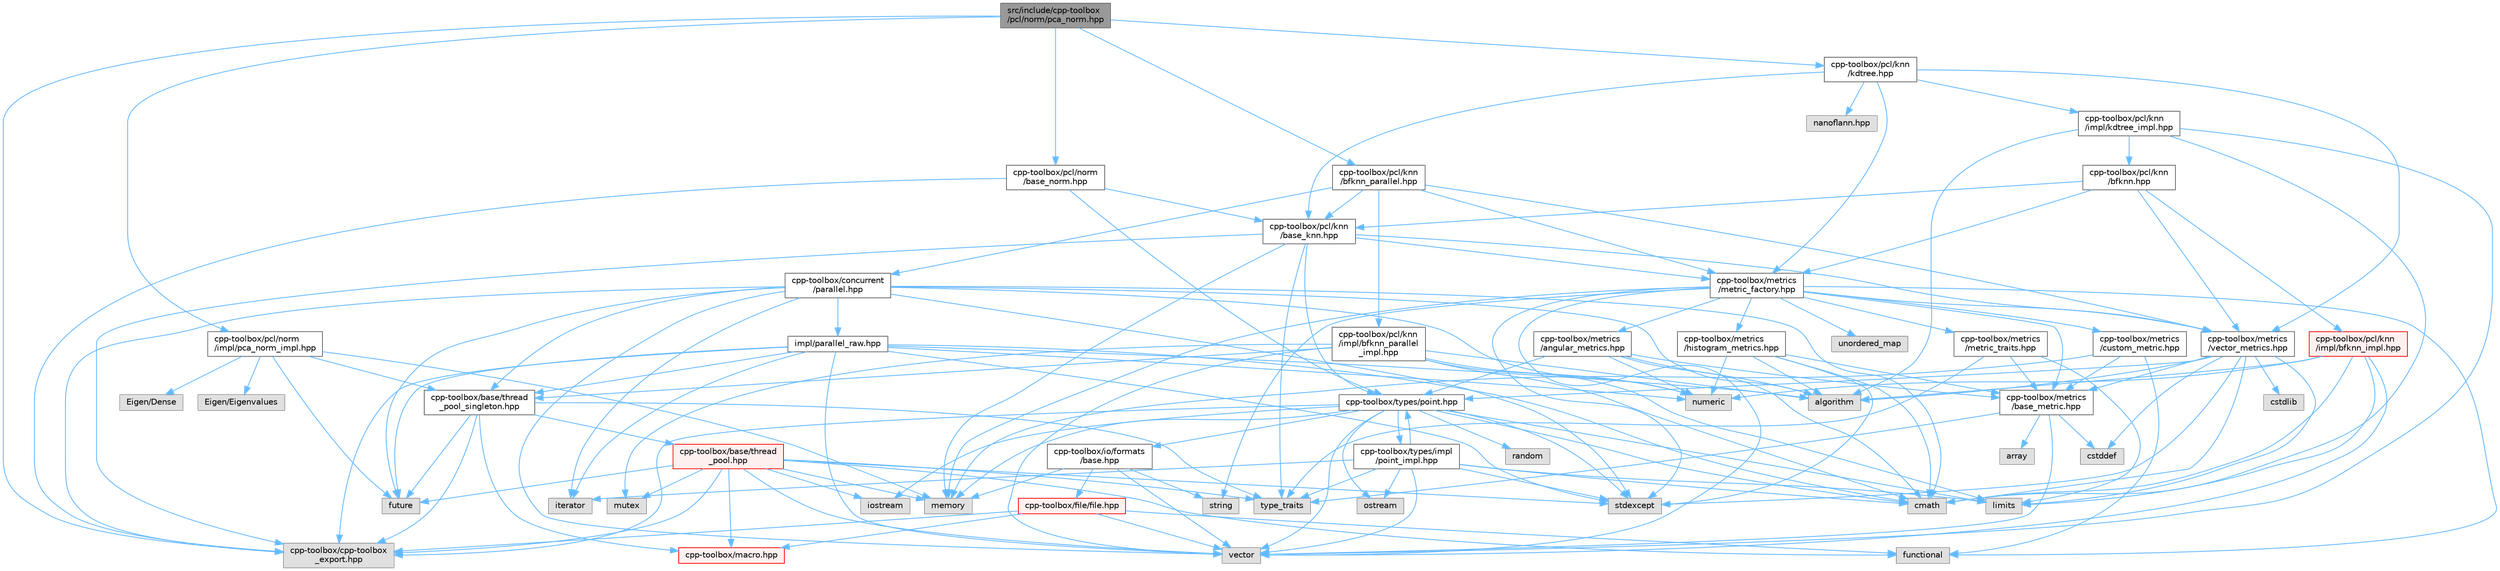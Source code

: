 digraph "src/include/cpp-toolbox/pcl/norm/pca_norm.hpp"
{
 // LATEX_PDF_SIZE
  bgcolor="transparent";
  edge [fontname=Helvetica,fontsize=10,labelfontname=Helvetica,labelfontsize=10];
  node [fontname=Helvetica,fontsize=10,shape=box,height=0.2,width=0.4];
  Node1 [id="Node000001",label="src/include/cpp-toolbox\l/pcl/norm/pca_norm.hpp",height=0.2,width=0.4,color="gray40", fillcolor="grey60", style="filled", fontcolor="black",tooltip=" "];
  Node1 -> Node2 [id="edge1_Node000001_Node000002",color="steelblue1",style="solid",tooltip=" "];
  Node2 [id="Node000002",label="cpp-toolbox/cpp-toolbox\l_export.hpp",height=0.2,width=0.4,color="grey60", fillcolor="#E0E0E0", style="filled",tooltip=" "];
  Node1 -> Node3 [id="edge2_Node000001_Node000003",color="steelblue1",style="solid",tooltip=" "];
  Node3 [id="Node000003",label="cpp-toolbox/pcl/knn\l/bfknn_parallel.hpp",height=0.2,width=0.4,color="grey40", fillcolor="white", style="filled",URL="$bfknn__parallel_8hpp.html",tooltip=" "];
  Node3 -> Node4 [id="edge3_Node000003_Node000004",color="steelblue1",style="solid",tooltip=" "];
  Node4 [id="Node000004",label="cpp-toolbox/concurrent\l/parallel.hpp",height=0.2,width=0.4,color="grey40", fillcolor="white", style="filled",URL="$parallel_8hpp.html",tooltip=" "];
  Node4 -> Node5 [id="edge4_Node000004_Node000005",color="steelblue1",style="solid",tooltip=" "];
  Node5 [id="Node000005",label="algorithm",height=0.2,width=0.4,color="grey60", fillcolor="#E0E0E0", style="filled",tooltip=" "];
  Node4 -> Node6 [id="edge5_Node000004_Node000006",color="steelblue1",style="solid",tooltip=" "];
  Node6 [id="Node000006",label="cmath",height=0.2,width=0.4,color="grey60", fillcolor="#E0E0E0", style="filled",tooltip=" "];
  Node4 -> Node7 [id="edge6_Node000004_Node000007",color="steelblue1",style="solid",tooltip=" "];
  Node7 [id="Node000007",label="future",height=0.2,width=0.4,color="grey60", fillcolor="#E0E0E0", style="filled",tooltip=" "];
  Node4 -> Node8 [id="edge7_Node000004_Node000008",color="steelblue1",style="solid",tooltip=" "];
  Node8 [id="Node000008",label="iterator",height=0.2,width=0.4,color="grey60", fillcolor="#E0E0E0", style="filled",tooltip=" "];
  Node4 -> Node9 [id="edge8_Node000004_Node000009",color="steelblue1",style="solid",tooltip=" "];
  Node9 [id="Node000009",label="numeric",height=0.2,width=0.4,color="grey60", fillcolor="#E0E0E0", style="filled",tooltip=" "];
  Node4 -> Node10 [id="edge9_Node000004_Node000010",color="steelblue1",style="solid",tooltip=" "];
  Node10 [id="Node000010",label="stdexcept",height=0.2,width=0.4,color="grey60", fillcolor="#E0E0E0", style="filled",tooltip=" "];
  Node4 -> Node11 [id="edge10_Node000004_Node000011",color="steelblue1",style="solid",tooltip=" "];
  Node11 [id="Node000011",label="vector",height=0.2,width=0.4,color="grey60", fillcolor="#E0E0E0", style="filled",tooltip=" "];
  Node4 -> Node2 [id="edge11_Node000004_Node000002",color="steelblue1",style="solid",tooltip=" "];
  Node4 -> Node12 [id="edge12_Node000004_Node000012",color="steelblue1",style="solid",tooltip=" "];
  Node12 [id="Node000012",label="cpp-toolbox/base/thread\l_pool_singleton.hpp",height=0.2,width=0.4,color="grey40", fillcolor="white", style="filled",URL="$thread__pool__singleton_8hpp.html",tooltip=" "];
  Node12 -> Node7 [id="edge13_Node000012_Node000007",color="steelblue1",style="solid",tooltip=" "];
  Node12 -> Node13 [id="edge14_Node000012_Node000013",color="steelblue1",style="solid",tooltip=" "];
  Node13 [id="Node000013",label="type_traits",height=0.2,width=0.4,color="grey60", fillcolor="#E0E0E0", style="filled",tooltip=" "];
  Node12 -> Node2 [id="edge15_Node000012_Node000002",color="steelblue1",style="solid",tooltip=" "];
  Node12 -> Node14 [id="edge16_Node000012_Node000014",color="steelblue1",style="solid",tooltip=" "];
  Node14 [id="Node000014",label="cpp-toolbox/macro.hpp",height=0.2,width=0.4,color="red", fillcolor="#FFF0F0", style="filled",URL="$macro_8hpp.html",tooltip="通用的编译器、平台、架构检测和实用宏定义 / Common macros for compiler, platform, architecture detection and utility macro..."];
  Node12 -> Node19 [id="edge17_Node000012_Node000019",color="steelblue1",style="solid",tooltip=" "];
  Node19 [id="Node000019",label="cpp-toolbox/base/thread\l_pool.hpp",height=0.2,width=0.4,color="red", fillcolor="#FFF0F0", style="filled",URL="$thread__pool_8hpp.html",tooltip=" "];
  Node19 -> Node22 [id="edge18_Node000019_Node000022",color="steelblue1",style="solid",tooltip=" "];
  Node22 [id="Node000022",label="functional",height=0.2,width=0.4,color="grey60", fillcolor="#E0E0E0", style="filled",tooltip=" "];
  Node19 -> Node7 [id="edge19_Node000019_Node000007",color="steelblue1",style="solid",tooltip=" "];
  Node19 -> Node23 [id="edge20_Node000019_Node000023",color="steelblue1",style="solid",tooltip=" "];
  Node23 [id="Node000023",label="iostream",height=0.2,width=0.4,color="grey60", fillcolor="#E0E0E0", style="filled",tooltip=" "];
  Node19 -> Node24 [id="edge21_Node000019_Node000024",color="steelblue1",style="solid",tooltip=" "];
  Node24 [id="Node000024",label="memory",height=0.2,width=0.4,color="grey60", fillcolor="#E0E0E0", style="filled",tooltip=" "];
  Node19 -> Node25 [id="edge22_Node000019_Node000025",color="steelblue1",style="solid",tooltip=" "];
  Node25 [id="Node000025",label="mutex",height=0.2,width=0.4,color="grey60", fillcolor="#E0E0E0", style="filled",tooltip=" "];
  Node19 -> Node10 [id="edge23_Node000019_Node000010",color="steelblue1",style="solid",tooltip=" "];
  Node19 -> Node13 [id="edge24_Node000019_Node000013",color="steelblue1",style="solid",tooltip=" "];
  Node19 -> Node11 [id="edge25_Node000019_Node000011",color="steelblue1",style="solid",tooltip=" "];
  Node19 -> Node2 [id="edge26_Node000019_Node000002",color="steelblue1",style="solid",tooltip=" "];
  Node19 -> Node14 [id="edge27_Node000019_Node000014",color="steelblue1",style="solid",tooltip=" "];
  Node4 -> Node29 [id="edge28_Node000004_Node000029",color="steelblue1",style="solid",tooltip=" "];
  Node29 [id="Node000029",label="impl/parallel_raw.hpp",height=0.2,width=0.4,color="grey40", fillcolor="white", style="filled",URL="$parallel__raw_8hpp.html",tooltip=" "];
  Node29 -> Node5 [id="edge29_Node000029_Node000005",color="steelblue1",style="solid",tooltip=" "];
  Node29 -> Node6 [id="edge30_Node000029_Node000006",color="steelblue1",style="solid",tooltip=" "];
  Node29 -> Node7 [id="edge31_Node000029_Node000007",color="steelblue1",style="solid",tooltip=" "];
  Node29 -> Node8 [id="edge32_Node000029_Node000008",color="steelblue1",style="solid",tooltip=" "];
  Node29 -> Node9 [id="edge33_Node000029_Node000009",color="steelblue1",style="solid",tooltip=" "];
  Node29 -> Node10 [id="edge34_Node000029_Node000010",color="steelblue1",style="solid",tooltip=" "];
  Node29 -> Node11 [id="edge35_Node000029_Node000011",color="steelblue1",style="solid",tooltip=" "];
  Node29 -> Node12 [id="edge36_Node000029_Node000012",color="steelblue1",style="solid",tooltip=" "];
  Node29 -> Node2 [id="edge37_Node000029_Node000002",color="steelblue1",style="solid",tooltip=" "];
  Node3 -> Node30 [id="edge38_Node000003_Node000030",color="steelblue1",style="solid",tooltip=" "];
  Node30 [id="Node000030",label="cpp-toolbox/pcl/knn\l/base_knn.hpp",height=0.2,width=0.4,color="grey40", fillcolor="white", style="filled",URL="$base__knn_8hpp.html",tooltip=" "];
  Node30 -> Node24 [id="edge39_Node000030_Node000024",color="steelblue1",style="solid",tooltip=" "];
  Node30 -> Node13 [id="edge40_Node000030_Node000013",color="steelblue1",style="solid",tooltip=" "];
  Node30 -> Node2 [id="edge41_Node000030_Node000002",color="steelblue1",style="solid",tooltip=" "];
  Node30 -> Node31 [id="edge42_Node000030_Node000031",color="steelblue1",style="solid",tooltip=" "];
  Node31 [id="Node000031",label="cpp-toolbox/types/point.hpp",height=0.2,width=0.4,color="grey40", fillcolor="white", style="filled",URL="$point_8hpp.html",tooltip=" "];
  Node31 -> Node6 [id="edge43_Node000031_Node000006",color="steelblue1",style="solid",tooltip=" "];
  Node31 -> Node23 [id="edge44_Node000031_Node000023",color="steelblue1",style="solid",tooltip=" "];
  Node31 -> Node32 [id="edge45_Node000031_Node000032",color="steelblue1",style="solid",tooltip=" "];
  Node32 [id="Node000032",label="limits",height=0.2,width=0.4,color="grey60", fillcolor="#E0E0E0", style="filled",tooltip=" "];
  Node31 -> Node24 [id="edge46_Node000031_Node000024",color="steelblue1",style="solid",tooltip=" "];
  Node31 -> Node33 [id="edge47_Node000031_Node000033",color="steelblue1",style="solid",tooltip=" "];
  Node33 [id="Node000033",label="ostream",height=0.2,width=0.4,color="grey60", fillcolor="#E0E0E0", style="filled",tooltip=" "];
  Node31 -> Node34 [id="edge48_Node000031_Node000034",color="steelblue1",style="solid",tooltip=" "];
  Node34 [id="Node000034",label="random",height=0.2,width=0.4,color="grey60", fillcolor="#E0E0E0", style="filled",tooltip=" "];
  Node31 -> Node10 [id="edge49_Node000031_Node000010",color="steelblue1",style="solid",tooltip=" "];
  Node31 -> Node11 [id="edge50_Node000031_Node000011",color="steelblue1",style="solid",tooltip=" "];
  Node31 -> Node2 [id="edge51_Node000031_Node000002",color="steelblue1",style="solid",tooltip=" "];
  Node31 -> Node35 [id="edge52_Node000031_Node000035",color="steelblue1",style="solid",tooltip=" "];
  Node35 [id="Node000035",label="cpp-toolbox/io/formats\l/base.hpp",height=0.2,width=0.4,color="grey40", fillcolor="white", style="filled",URL="$io_2formats_2base_8hpp.html",tooltip=" "];
  Node35 -> Node24 [id="edge53_Node000035_Node000024",color="steelblue1",style="solid",tooltip=" "];
  Node35 -> Node36 [id="edge54_Node000035_Node000036",color="steelblue1",style="solid",tooltip=" "];
  Node36 [id="Node000036",label="string",height=0.2,width=0.4,color="grey60", fillcolor="#E0E0E0", style="filled",tooltip=" "];
  Node35 -> Node11 [id="edge55_Node000035_Node000011",color="steelblue1",style="solid",tooltip=" "];
  Node35 -> Node37 [id="edge56_Node000035_Node000037",color="steelblue1",style="solid",tooltip=" "];
  Node37 [id="Node000037",label="cpp-toolbox/file/file.hpp",height=0.2,width=0.4,color="red", fillcolor="#FFF0F0", style="filled",URL="$file_8hpp.html",tooltip=" "];
  Node37 -> Node22 [id="edge57_Node000037_Node000022",color="steelblue1",style="solid",tooltip=" "];
  Node37 -> Node11 [id="edge58_Node000037_Node000011",color="steelblue1",style="solid",tooltip=" "];
  Node37 -> Node2 [id="edge59_Node000037_Node000002",color="steelblue1",style="solid",tooltip=" "];
  Node37 -> Node14 [id="edge60_Node000037_Node000014",color="steelblue1",style="solid",tooltip=" "];
  Node31 -> Node39 [id="edge61_Node000031_Node000039",color="steelblue1",style="solid",tooltip=" "];
  Node39 [id="Node000039",label="cpp-toolbox/types/impl\l/point_impl.hpp",height=0.2,width=0.4,color="grey40", fillcolor="white", style="filled",URL="$point__impl_8hpp.html",tooltip=" "];
  Node39 -> Node6 [id="edge62_Node000039_Node000006",color="steelblue1",style="solid",tooltip=" "];
  Node39 -> Node8 [id="edge63_Node000039_Node000008",color="steelblue1",style="solid",tooltip=" "];
  Node39 -> Node32 [id="edge64_Node000039_Node000032",color="steelblue1",style="solid",tooltip=" "];
  Node39 -> Node33 [id="edge65_Node000039_Node000033",color="steelblue1",style="solid",tooltip=" "];
  Node39 -> Node10 [id="edge66_Node000039_Node000010",color="steelblue1",style="solid",tooltip=" "];
  Node39 -> Node13 [id="edge67_Node000039_Node000013",color="steelblue1",style="solid",tooltip=" "];
  Node39 -> Node11 [id="edge68_Node000039_Node000011",color="steelblue1",style="solid",tooltip=" "];
  Node39 -> Node31 [id="edge69_Node000039_Node000031",color="steelblue1",style="solid",tooltip=" "];
  Node30 -> Node40 [id="edge70_Node000030_Node000040",color="steelblue1",style="solid",tooltip=" "];
  Node40 [id="Node000040",label="cpp-toolbox/metrics\l/vector_metrics.hpp",height=0.2,width=0.4,color="grey40", fillcolor="white", style="filled",URL="$vector__metrics_8hpp.html",tooltip=" "];
  Node40 -> Node5 [id="edge71_Node000040_Node000005",color="steelblue1",style="solid",tooltip=" "];
  Node40 -> Node6 [id="edge72_Node000040_Node000006",color="steelblue1",style="solid",tooltip=" "];
  Node40 -> Node41 [id="edge73_Node000040_Node000041",color="steelblue1",style="solid",tooltip=" "];
  Node41 [id="Node000041",label="cstddef",height=0.2,width=0.4,color="grey60", fillcolor="#E0E0E0", style="filled",tooltip=" "];
  Node40 -> Node42 [id="edge74_Node000040_Node000042",color="steelblue1",style="solid",tooltip=" "];
  Node42 [id="Node000042",label="cstdlib",height=0.2,width=0.4,color="grey60", fillcolor="#E0E0E0", style="filled",tooltip=" "];
  Node40 -> Node32 [id="edge75_Node000040_Node000032",color="steelblue1",style="solid",tooltip=" "];
  Node40 -> Node10 [id="edge76_Node000040_Node000010",color="steelblue1",style="solid",tooltip=" "];
  Node40 -> Node43 [id="edge77_Node000040_Node000043",color="steelblue1",style="solid",tooltip=" "];
  Node43 [id="Node000043",label="cpp-toolbox/metrics\l/base_metric.hpp",height=0.2,width=0.4,color="grey40", fillcolor="white", style="filled",URL="$base__metric_8hpp.html",tooltip=" "];
  Node43 -> Node41 [id="edge78_Node000043_Node000041",color="steelblue1",style="solid",tooltip=" "];
  Node43 -> Node11 [id="edge79_Node000043_Node000011",color="steelblue1",style="solid",tooltip=" "];
  Node43 -> Node44 [id="edge80_Node000043_Node000044",color="steelblue1",style="solid",tooltip=" "];
  Node44 [id="Node000044",label="array",height=0.2,width=0.4,color="grey60", fillcolor="#E0E0E0", style="filled",tooltip=" "];
  Node43 -> Node13 [id="edge81_Node000043_Node000013",color="steelblue1",style="solid",tooltip=" "];
  Node40 -> Node31 [id="edge82_Node000040_Node000031",color="steelblue1",style="solid",tooltip=" "];
  Node30 -> Node45 [id="edge83_Node000030_Node000045",color="steelblue1",style="solid",tooltip=" "];
  Node45 [id="Node000045",label="cpp-toolbox/metrics\l/metric_factory.hpp",height=0.2,width=0.4,color="grey40", fillcolor="white", style="filled",URL="$metric__factory_8hpp.html",tooltip=" "];
  Node45 -> Node24 [id="edge84_Node000045_Node000024",color="steelblue1",style="solid",tooltip=" "];
  Node45 -> Node36 [id="edge85_Node000045_Node000036",color="steelblue1",style="solid",tooltip=" "];
  Node45 -> Node46 [id="edge86_Node000045_Node000046",color="steelblue1",style="solid",tooltip=" "];
  Node46 [id="Node000046",label="unordered_map",height=0.2,width=0.4,color="grey60", fillcolor="#E0E0E0", style="filled",tooltip=" "];
  Node45 -> Node22 [id="edge87_Node000045_Node000022",color="steelblue1",style="solid",tooltip=" "];
  Node45 -> Node10 [id="edge88_Node000045_Node000010",color="steelblue1",style="solid",tooltip=" "];
  Node45 -> Node11 [id="edge89_Node000045_Node000011",color="steelblue1",style="solid",tooltip=" "];
  Node45 -> Node43 [id="edge90_Node000045_Node000043",color="steelblue1",style="solid",tooltip=" "];
  Node45 -> Node47 [id="edge91_Node000045_Node000047",color="steelblue1",style="solid",tooltip=" "];
  Node47 [id="Node000047",label="cpp-toolbox/metrics\l/metric_traits.hpp",height=0.2,width=0.4,color="grey40", fillcolor="white", style="filled",URL="$metric__traits_8hpp.html",tooltip=" "];
  Node47 -> Node13 [id="edge92_Node000047_Node000013",color="steelblue1",style="solid",tooltip=" "];
  Node47 -> Node32 [id="edge93_Node000047_Node000032",color="steelblue1",style="solid",tooltip=" "];
  Node47 -> Node43 [id="edge94_Node000047_Node000043",color="steelblue1",style="solid",tooltip=" "];
  Node45 -> Node40 [id="edge95_Node000045_Node000040",color="steelblue1",style="solid",tooltip=" "];
  Node45 -> Node48 [id="edge96_Node000045_Node000048",color="steelblue1",style="solid",tooltip=" "];
  Node48 [id="Node000048",label="cpp-toolbox/metrics\l/histogram_metrics.hpp",height=0.2,width=0.4,color="grey40", fillcolor="white", style="filled",URL="$histogram__metrics_8hpp.html",tooltip=" "];
  Node48 -> Node5 [id="edge97_Node000048_Node000005",color="steelblue1",style="solid",tooltip=" "];
  Node48 -> Node6 [id="edge98_Node000048_Node000006",color="steelblue1",style="solid",tooltip=" "];
  Node48 -> Node9 [id="edge99_Node000048_Node000009",color="steelblue1",style="solid",tooltip=" "];
  Node48 -> Node10 [id="edge100_Node000048_Node000010",color="steelblue1",style="solid",tooltip=" "];
  Node48 -> Node43 [id="edge101_Node000048_Node000043",color="steelblue1",style="solid",tooltip=" "];
  Node45 -> Node49 [id="edge102_Node000045_Node000049",color="steelblue1",style="solid",tooltip=" "];
  Node49 [id="Node000049",label="cpp-toolbox/metrics\l/angular_metrics.hpp",height=0.2,width=0.4,color="grey40", fillcolor="white", style="filled",URL="$angular__metrics_8hpp.html",tooltip=" "];
  Node49 -> Node5 [id="edge103_Node000049_Node000005",color="steelblue1",style="solid",tooltip=" "];
  Node49 -> Node6 [id="edge104_Node000049_Node000006",color="steelblue1",style="solid",tooltip=" "];
  Node49 -> Node9 [id="edge105_Node000049_Node000009",color="steelblue1",style="solid",tooltip=" "];
  Node49 -> Node43 [id="edge106_Node000049_Node000043",color="steelblue1",style="solid",tooltip=" "];
  Node49 -> Node31 [id="edge107_Node000049_Node000031",color="steelblue1",style="solid",tooltip=" "];
  Node45 -> Node50 [id="edge108_Node000045_Node000050",color="steelblue1",style="solid",tooltip=" "];
  Node50 [id="Node000050",label="cpp-toolbox/metrics\l/custom_metric.hpp",height=0.2,width=0.4,color="grey40", fillcolor="white", style="filled",URL="$custom__metric_8hpp.html",tooltip=" "];
  Node50 -> Node22 [id="edge109_Node000050_Node000022",color="steelblue1",style="solid",tooltip=" "];
  Node50 -> Node24 [id="edge110_Node000050_Node000024",color="steelblue1",style="solid",tooltip=" "];
  Node50 -> Node43 [id="edge111_Node000050_Node000043",color="steelblue1",style="solid",tooltip=" "];
  Node3 -> Node45 [id="edge112_Node000003_Node000045",color="steelblue1",style="solid",tooltip=" "];
  Node3 -> Node40 [id="edge113_Node000003_Node000040",color="steelblue1",style="solid",tooltip=" "];
  Node3 -> Node51 [id="edge114_Node000003_Node000051",color="steelblue1",style="solid",tooltip=" "];
  Node51 [id="Node000051",label="cpp-toolbox/pcl/knn\l/impl/bfknn_parallel\l_impl.hpp",height=0.2,width=0.4,color="grey40", fillcolor="white", style="filled",URL="$bfknn__parallel__impl_8hpp.html",tooltip=" "];
  Node51 -> Node5 [id="edge115_Node000051_Node000005",color="steelblue1",style="solid",tooltip=" "];
  Node51 -> Node6 [id="edge116_Node000051_Node000006",color="steelblue1",style="solid",tooltip=" "];
  Node51 -> Node32 [id="edge117_Node000051_Node000032",color="steelblue1",style="solid",tooltip=" "];
  Node51 -> Node25 [id="edge118_Node000051_Node000025",color="steelblue1",style="solid",tooltip=" "];
  Node51 -> Node9 [id="edge119_Node000051_Node000009",color="steelblue1",style="solid",tooltip=" "];
  Node51 -> Node11 [id="edge120_Node000051_Node000011",color="steelblue1",style="solid",tooltip=" "];
  Node51 -> Node12 [id="edge121_Node000051_Node000012",color="steelblue1",style="solid",tooltip=" "];
  Node1 -> Node52 [id="edge122_Node000001_Node000052",color="steelblue1",style="solid",tooltip=" "];
  Node52 [id="Node000052",label="cpp-toolbox/pcl/knn\l/kdtree.hpp",height=0.2,width=0.4,color="grey40", fillcolor="white", style="filled",URL="$kdtree_8hpp.html",tooltip=" "];
  Node52 -> Node30 [id="edge123_Node000052_Node000030",color="steelblue1",style="solid",tooltip=" "];
  Node52 -> Node45 [id="edge124_Node000052_Node000045",color="steelblue1",style="solid",tooltip=" "];
  Node52 -> Node40 [id="edge125_Node000052_Node000040",color="steelblue1",style="solid",tooltip=" "];
  Node52 -> Node53 [id="edge126_Node000052_Node000053",color="steelblue1",style="solid",tooltip=" "];
  Node53 [id="Node000053",label="nanoflann.hpp",height=0.2,width=0.4,color="grey60", fillcolor="#E0E0E0", style="filled",tooltip=" "];
  Node52 -> Node54 [id="edge127_Node000052_Node000054",color="steelblue1",style="solid",tooltip=" "];
  Node54 [id="Node000054",label="cpp-toolbox/pcl/knn\l/impl/kdtree_impl.hpp",height=0.2,width=0.4,color="grey40", fillcolor="white", style="filled",URL="$kdtree__impl_8hpp.html",tooltip=" "];
  Node54 -> Node5 [id="edge128_Node000054_Node000005",color="steelblue1",style="solid",tooltip=" "];
  Node54 -> Node6 [id="edge129_Node000054_Node000006",color="steelblue1",style="solid",tooltip=" "];
  Node54 -> Node11 [id="edge130_Node000054_Node000011",color="steelblue1",style="solid",tooltip=" "];
  Node54 -> Node55 [id="edge131_Node000054_Node000055",color="steelblue1",style="solid",tooltip=" "];
  Node55 [id="Node000055",label="cpp-toolbox/pcl/knn\l/bfknn.hpp",height=0.2,width=0.4,color="grey40", fillcolor="white", style="filled",URL="$bfknn_8hpp.html",tooltip=" "];
  Node55 -> Node30 [id="edge132_Node000055_Node000030",color="steelblue1",style="solid",tooltip=" "];
  Node55 -> Node45 [id="edge133_Node000055_Node000045",color="steelblue1",style="solid",tooltip=" "];
  Node55 -> Node40 [id="edge134_Node000055_Node000040",color="steelblue1",style="solid",tooltip=" "];
  Node55 -> Node56 [id="edge135_Node000055_Node000056",color="steelblue1",style="solid",tooltip=" "];
  Node56 [id="Node000056",label="cpp-toolbox/pcl/knn\l/impl/bfknn_impl.hpp",height=0.2,width=0.4,color="red", fillcolor="#FFF0F0", style="filled",URL="$bfknn__impl_8hpp.html",tooltip=" "];
  Node56 -> Node5 [id="edge136_Node000056_Node000005",color="steelblue1",style="solid",tooltip=" "];
  Node56 -> Node6 [id="edge137_Node000056_Node000006",color="steelblue1",style="solid",tooltip=" "];
  Node56 -> Node32 [id="edge138_Node000056_Node000032",color="steelblue1",style="solid",tooltip=" "];
  Node56 -> Node9 [id="edge139_Node000056_Node000009",color="steelblue1",style="solid",tooltip=" "];
  Node56 -> Node11 [id="edge140_Node000056_Node000011",color="steelblue1",style="solid",tooltip=" "];
  Node1 -> Node58 [id="edge141_Node000001_Node000058",color="steelblue1",style="solid",tooltip=" "];
  Node58 [id="Node000058",label="cpp-toolbox/pcl/norm\l/base_norm.hpp",height=0.2,width=0.4,color="grey40", fillcolor="white", style="filled",URL="$base__norm_8hpp.html",tooltip=" "];
  Node58 -> Node2 [id="edge142_Node000058_Node000002",color="steelblue1",style="solid",tooltip=" "];
  Node58 -> Node30 [id="edge143_Node000058_Node000030",color="steelblue1",style="solid",tooltip=" "];
  Node58 -> Node31 [id="edge144_Node000058_Node000031",color="steelblue1",style="solid",tooltip=" "];
  Node1 -> Node59 [id="edge145_Node000001_Node000059",color="steelblue1",style="solid",tooltip=" "];
  Node59 [id="Node000059",label="cpp-toolbox/pcl/norm\l/impl/pca_norm_impl.hpp",height=0.2,width=0.4,color="grey40", fillcolor="white", style="filled",URL="$pca__norm__impl_8hpp.html",tooltip=" "];
  Node59 -> Node60 [id="edge146_Node000059_Node000060",color="steelblue1",style="solid",tooltip=" "];
  Node60 [id="Node000060",label="Eigen/Dense",height=0.2,width=0.4,color="grey60", fillcolor="#E0E0E0", style="filled",tooltip=" "];
  Node59 -> Node61 [id="edge147_Node000059_Node000061",color="steelblue1",style="solid",tooltip=" "];
  Node61 [id="Node000061",label="Eigen/Eigenvalues",height=0.2,width=0.4,color="grey60", fillcolor="#E0E0E0", style="filled",tooltip=" "];
  Node59 -> Node12 [id="edge148_Node000059_Node000012",color="steelblue1",style="solid",tooltip=" "];
  Node59 -> Node7 [id="edge149_Node000059_Node000007",color="steelblue1",style="solid",tooltip=" "];
  Node59 -> Node24 [id="edge150_Node000059_Node000024",color="steelblue1",style="solid",tooltip=" "];
}

